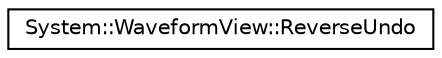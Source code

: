 digraph G
{
  edge [fontname="Helvetica",fontsize="10",labelfontname="Helvetica",labelfontsize="10"];
  node [fontname="Helvetica",fontsize="10",shape=record];
  rankdir="LR";
  Node1 [label="System::WaveformView::ReverseUndo",height=0.2,width=0.4,color="black", fillcolor="white", style="filled",URL="$class_system_1_1_waveform_view_1_1_reverse_undo.html"];
}
